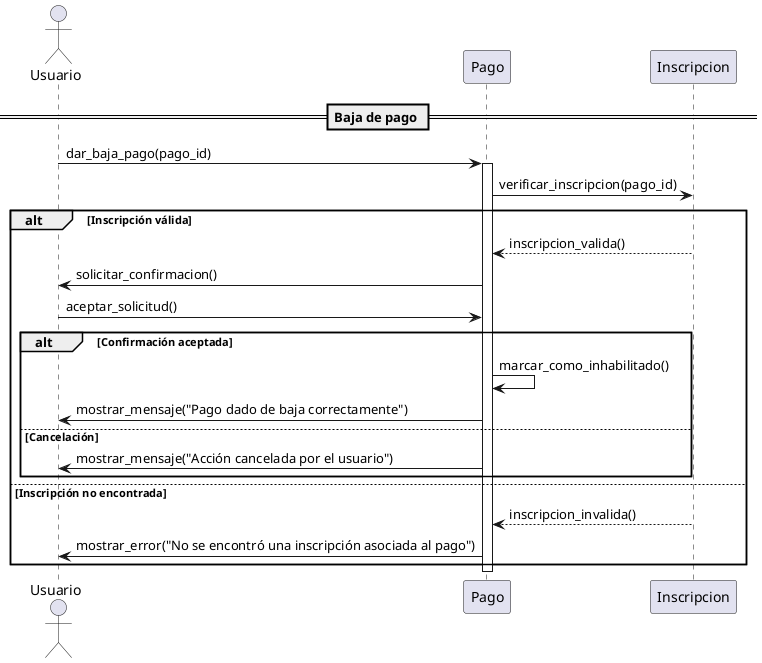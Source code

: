 @startuml
actor Usuario

participant "Pago" as P
participant "Inscripcion" as I

== Baja de pago ==
Usuario -> P : dar_baja_pago(pago_id)
activate P
P -> I : verificar_inscripcion(pago_id)
alt Inscripción válida
    I --> P : inscripcion_valida()
    P -> Usuario : solicitar_confirmacion()
    Usuario -> P : aceptar_solicitud()
    alt Confirmación aceptada
        P -> P : marcar_como_inhabilitado()
        P -> Usuario : mostrar_mensaje("Pago dado de baja correctamente")
    else Cancelación
        P -> Usuario : mostrar_mensaje("Acción cancelada por el usuario")
    end
else Inscripción no encontrada
    I --> P : inscripcion_invalida()
    P -> Usuario : mostrar_error("No se encontró una inscripción asociada al pago")
end
deactivate P
@enduml

